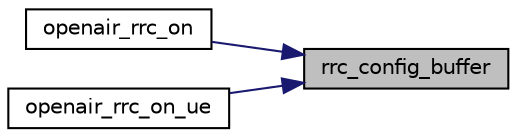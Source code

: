 digraph "rrc_config_buffer"
{
 // LATEX_PDF_SIZE
  edge [fontname="Helvetica",fontsize="10",labelfontname="Helvetica",labelfontsize="10"];
  node [fontname="Helvetica",fontsize="10",shape=record];
  rankdir="RL";
  Node1 [label="rrc_config_buffer",height=0.2,width=0.4,color="black", fillcolor="grey75", style="filled", fontcolor="black",tooltip=" "];
  Node1 -> Node2 [dir="back",color="midnightblue",fontsize="10",style="solid",fontname="Helvetica"];
  Node2 [label="openair_rrc_on",height=0.2,width=0.4,color="black", fillcolor="white", style="filled",URL="$group____rrc.html#ga2ed1d4fdbe26c31c2d1c2b725b4c81fb",tooltip=" "];
  Node1 -> Node3 [dir="back",color="midnightblue",fontsize="10",style="solid",fontname="Helvetica"];
  Node3 [label="openair_rrc_on_ue",height=0.2,width=0.4,color="black", fillcolor="white", style="filled",URL="$group____rrc.html#ga26dd2ab1cd6419008072e46ac17bfc8d",tooltip=" "];
}
